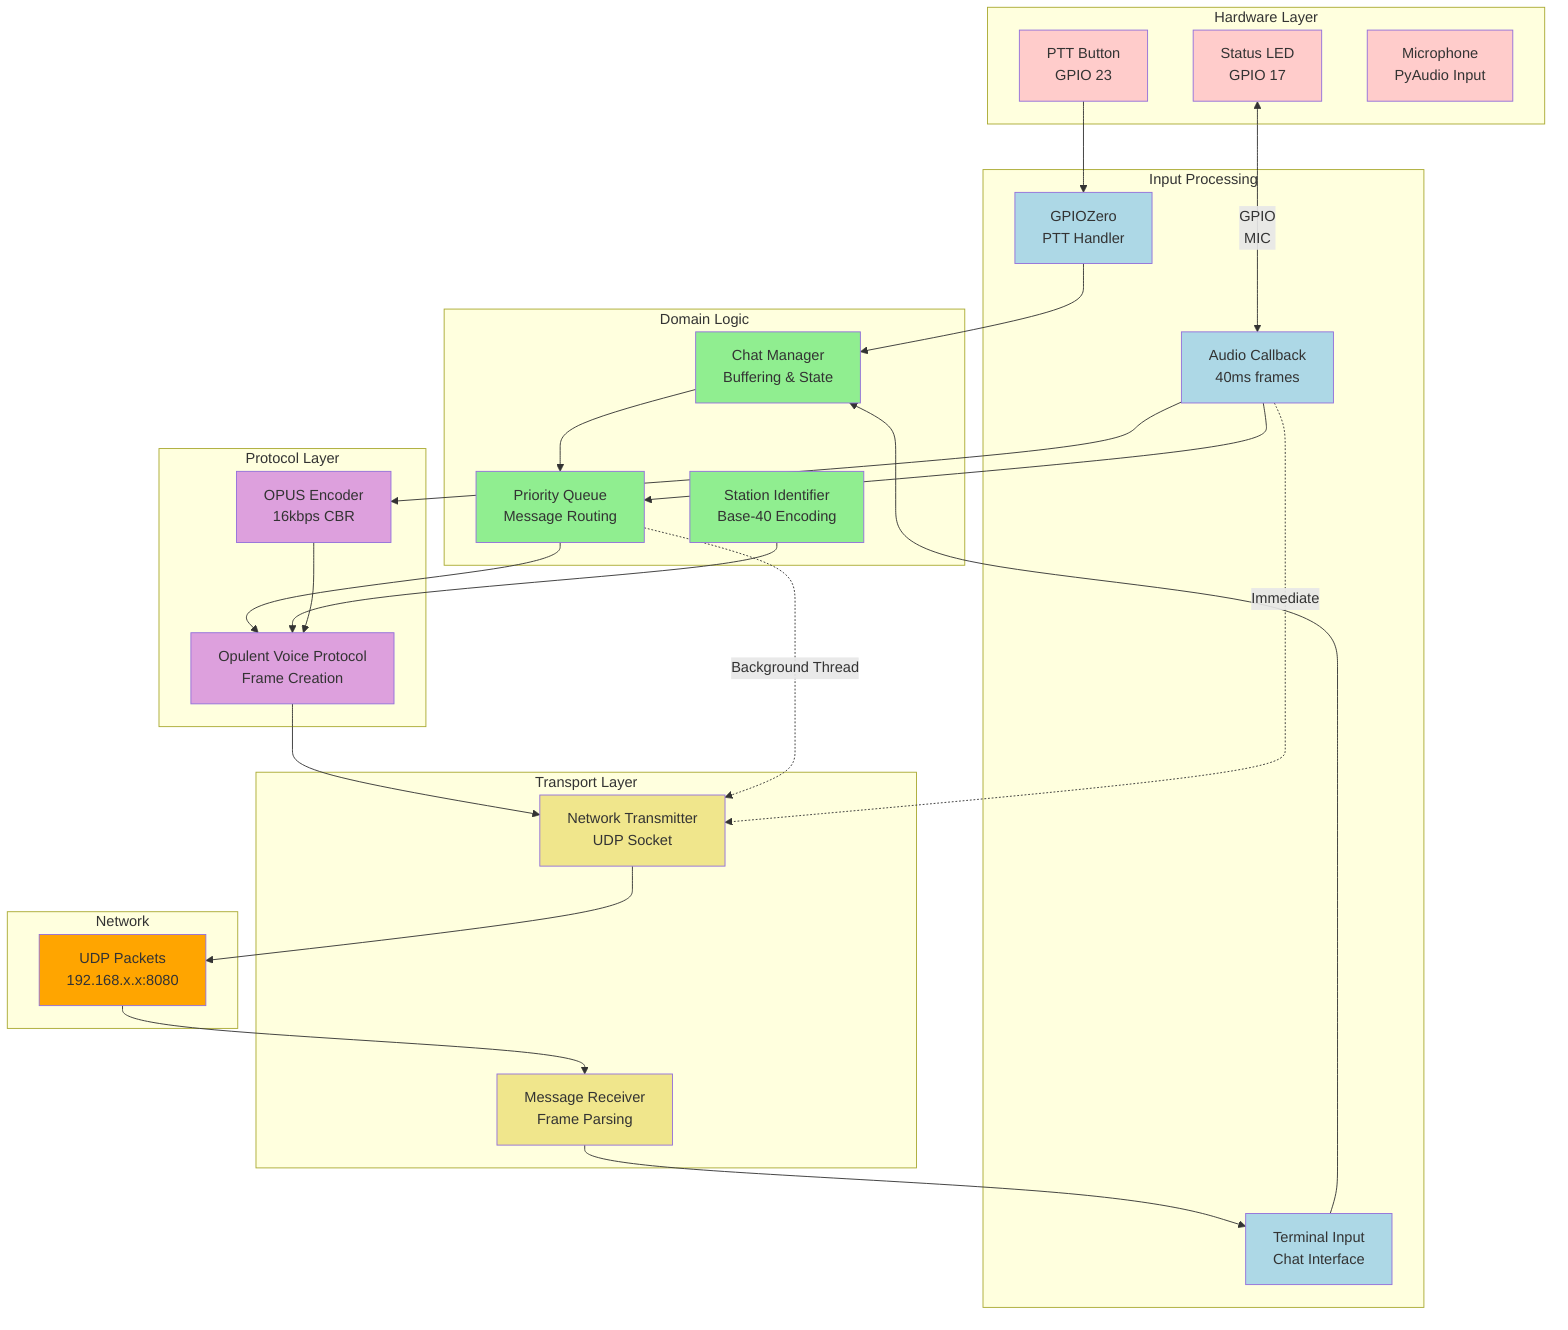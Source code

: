 graph TB
    subgraph "Hardware Layer"
        PTT[PTT Button<br/>GPIO 23]
        LED[Status LED<br/>GPIO 17]
        MIC[Microphone<br/>PyAudio Input]
    end

    subgraph "Input Processing"
        GPIO[GPIOZero<br/>PTT Handler]
        AUDIO[Audio Callback<br/>40ms frames]
        TERM[Terminal Input<br/>Chat Interface]
    end

    subgraph "Domain Logic"
        CHAT[Chat Manager<br/>Buffering & State]
        QUEUE[Priority Queue<br/>Message Routing]
        STATION[Station Identifier<br/>Base-40 Encoding]
    end

    subgraph "Protocol Layer"
        OPUS[OPUS Encoder<br/>16kbps CBR]
        PROTO[Opulent Voice Protocol<br/>Frame Creation]
    end

    subgraph "Transport Layer"
        NET[Network Transmitter<br/>UDP Socket]
        RX[Message Receiver<br/>Frame Parsing]
    end

    subgraph "Network"
        UDP[UDP Packets<br/>192.168.x.x:8080]
    end

    %% Hardware to Processing
    PTT --> GPIO
    LED <-- GPIO
    MIC --> AUDIO

    %% Processing to Domain
    GPIO --> CHAT
    AUDIO --> QUEUE
    TERM --> CHAT

    %% Domain Logic Flow
    CHAT --> QUEUE
    QUEUE --> PROTO
    STATION --> PROTO

    %% Protocol to Transport
    AUDIO --> OPUS
    OPUS --> PROTO
    PROTO --> NET
    NET --> UDP

    %% Receive Path
    UDP --> RX
    RX --> TERM

    %% Priority Flows
    AUDIO -.->|Immediate| NET
    QUEUE -.->|Background Thread| NET

    classDef hardware fill:#ffcccb
    classDef processing fill:#add8e6
    classDef domain fill:#90ee90
    classDef protocol fill:#dda0dd
    classDef transport fill:#f0e68c
    classDef network fill:#ffa500

    class PTT,LED,MIC hardware
    class GPIO,AUDIO,TERM processing
    class CHAT,QUEUE,STATION domain
    class OPUS,PROTO protocol
    class NET,RX transport
    class UDP network